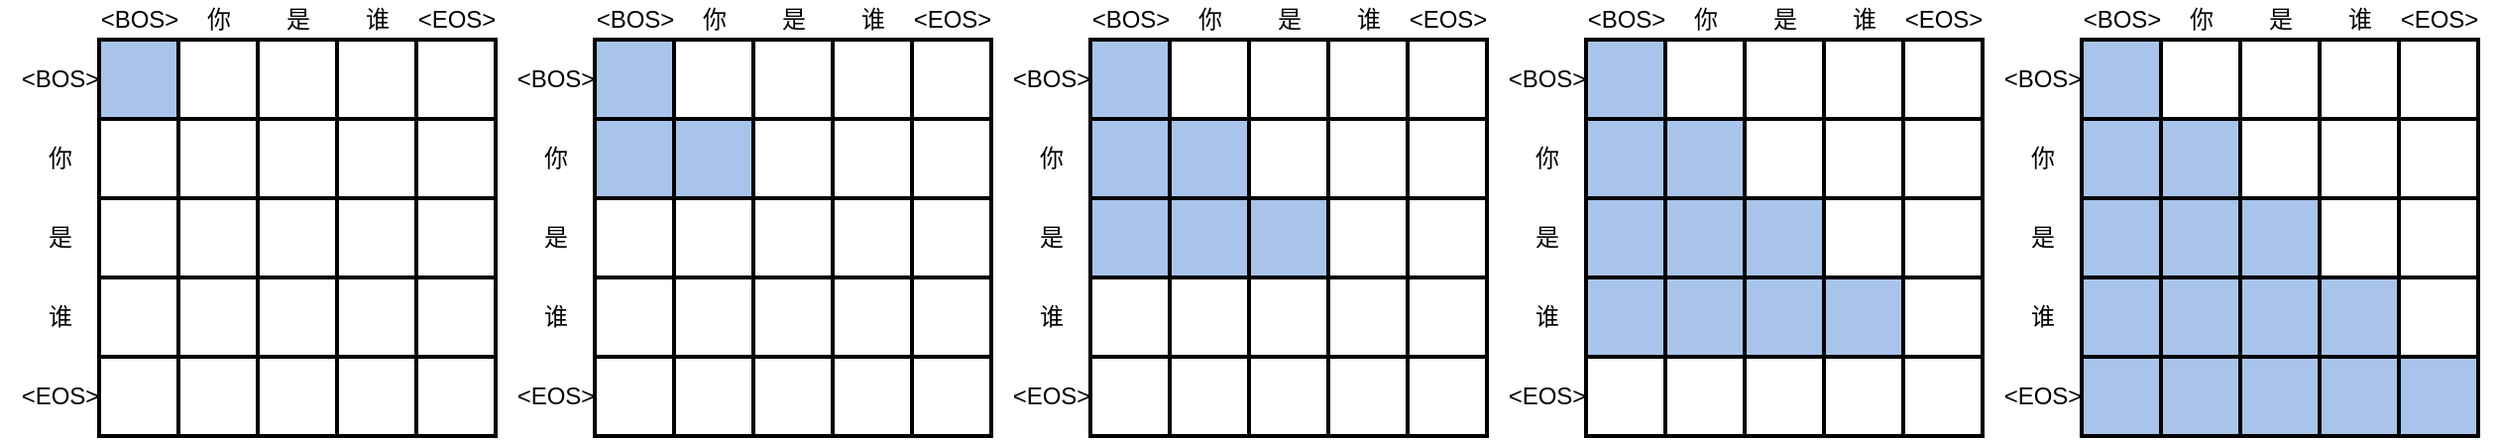 <mxfile version="17.4.2" type="device"><diagram id="vfBKyeTmNu5aD4GLY_Q3" name="第 1 页"><mxGraphModel dx="1173" dy="850" grid="1" gridSize="10" guides="1" tooltips="1" connect="1" arrows="1" fold="1" page="1" pageScale="1" pageWidth="827" pageHeight="1169" math="0" shadow="0"><root><mxCell id="0"/><mxCell id="1" parent="0"/><mxCell id="F_eoFU9YUsBl-3g7Weco-20" value="" style="rounded=0;whiteSpace=wrap;html=1;labelBorderColor=default;strokeWidth=2;fillColor=#A9C4EB;" vertex="1" parent="1"><mxGeometry x="120" y="120" width="40" height="40" as="geometry"/></mxCell><mxCell id="F_eoFU9YUsBl-3g7Weco-27" value="" style="rounded=0;whiteSpace=wrap;html=1;labelBorderColor=default;strokeWidth=2;fillColor=default;" vertex="1" parent="1"><mxGeometry x="160" y="120" width="40" height="40" as="geometry"/></mxCell><mxCell id="F_eoFU9YUsBl-3g7Weco-28" value="" style="rounded=0;whiteSpace=wrap;html=1;labelBorderColor=default;strokeWidth=2;fillColor=default;" vertex="1" parent="1"><mxGeometry x="200" y="160" width="40" height="40" as="geometry"/></mxCell><mxCell id="F_eoFU9YUsBl-3g7Weco-29" value="" style="rounded=0;whiteSpace=wrap;html=1;labelBorderColor=default;strokeWidth=2;fillColor=default;" vertex="1" parent="1"><mxGeometry x="160" y="200" width="40" height="40" as="geometry"/></mxCell><mxCell id="F_eoFU9YUsBl-3g7Weco-30" value="" style="rounded=0;whiteSpace=wrap;html=1;labelBorderColor=default;strokeWidth=2;fillColor=default;" vertex="1" parent="1"><mxGeometry x="120" y="200" width="40" height="40" as="geometry"/></mxCell><mxCell id="F_eoFU9YUsBl-3g7Weco-31" value="" style="rounded=0;whiteSpace=wrap;html=1;labelBorderColor=default;strokeWidth=2;fillColor=default;" vertex="1" parent="1"><mxGeometry x="120" y="160" width="40" height="40" as="geometry"/></mxCell><mxCell id="F_eoFU9YUsBl-3g7Weco-32" value="" style="rounded=0;whiteSpace=wrap;html=1;labelBorderColor=default;strokeWidth=2;fillColor=default;" vertex="1" parent="1"><mxGeometry x="200" y="120" width="40" height="40" as="geometry"/></mxCell><mxCell id="F_eoFU9YUsBl-3g7Weco-33" value="" style="rounded=0;whiteSpace=wrap;html=1;labelBorderColor=default;strokeWidth=2;fillColor=default;" vertex="1" parent="1"><mxGeometry x="200" y="200" width="40" height="40" as="geometry"/></mxCell><mxCell id="F_eoFU9YUsBl-3g7Weco-34" value="" style="rounded=0;whiteSpace=wrap;html=1;labelBorderColor=default;strokeWidth=2;fillColor=default;" vertex="1" parent="1"><mxGeometry x="160" y="160" width="40" height="40" as="geometry"/></mxCell><mxCell id="F_eoFU9YUsBl-3g7Weco-36" value="" style="rounded=0;whiteSpace=wrap;html=1;labelBorderColor=default;strokeWidth=2;fillColor=default;" vertex="1" parent="1"><mxGeometry x="240" y="160" width="40" height="40" as="geometry"/></mxCell><mxCell id="F_eoFU9YUsBl-3g7Weco-37" value="" style="rounded=0;whiteSpace=wrap;html=1;labelBorderColor=default;strokeWidth=2;fillColor=default;" vertex="1" parent="1"><mxGeometry x="240" y="120" width="40" height="40" as="geometry"/></mxCell><mxCell id="F_eoFU9YUsBl-3g7Weco-38" value="" style="rounded=0;whiteSpace=wrap;html=1;labelBorderColor=default;strokeWidth=2;fillColor=default;" vertex="1" parent="1"><mxGeometry x="240" y="200" width="40" height="40" as="geometry"/></mxCell><mxCell id="F_eoFU9YUsBl-3g7Weco-39" value="" style="rounded=0;whiteSpace=wrap;html=1;labelBorderColor=default;strokeWidth=2;fillColor=default;" vertex="1" parent="1"><mxGeometry x="160" y="240" width="40" height="40" as="geometry"/></mxCell><mxCell id="F_eoFU9YUsBl-3g7Weco-40" value="" style="rounded=0;whiteSpace=wrap;html=1;labelBorderColor=default;strokeWidth=2;fillColor=default;" vertex="1" parent="1"><mxGeometry x="120" y="240" width="40" height="40" as="geometry"/></mxCell><mxCell id="F_eoFU9YUsBl-3g7Weco-41" value="" style="rounded=0;whiteSpace=wrap;html=1;labelBorderColor=default;strokeWidth=2;fillColor=default;" vertex="1" parent="1"><mxGeometry x="200" y="240" width="40" height="40" as="geometry"/></mxCell><mxCell id="F_eoFU9YUsBl-3g7Weco-42" value="" style="rounded=0;whiteSpace=wrap;html=1;labelBorderColor=default;strokeWidth=2;fillColor=default;" vertex="1" parent="1"><mxGeometry x="240" y="240" width="40" height="40" as="geometry"/></mxCell><mxCell id="F_eoFU9YUsBl-3g7Weco-43" value="&amp;lt;BOS&amp;gt;" style="text;html=1;align=center;verticalAlign=middle;resizable=0;points=[];autosize=1;strokeColor=none;fillColor=none;" vertex="1" parent="1"><mxGeometry x="110" y="100" width="60" height="20" as="geometry"/></mxCell><mxCell id="F_eoFU9YUsBl-3g7Weco-44" value="你" style="text;html=1;align=center;verticalAlign=middle;resizable=0;points=[];autosize=1;strokeColor=none;fillColor=none;" vertex="1" parent="1"><mxGeometry x="165" y="100" width="30" height="20" as="geometry"/></mxCell><mxCell id="F_eoFU9YUsBl-3g7Weco-45" value="是" style="text;html=1;align=center;verticalAlign=middle;resizable=0;points=[];autosize=1;strokeColor=none;fillColor=none;" vertex="1" parent="1"><mxGeometry x="205" y="100" width="30" height="20" as="geometry"/></mxCell><mxCell id="F_eoFU9YUsBl-3g7Weco-46" value="谁" style="text;html=1;align=center;verticalAlign=middle;resizable=0;points=[];autosize=1;strokeColor=none;fillColor=none;" vertex="1" parent="1"><mxGeometry x="245" y="100" width="30" height="20" as="geometry"/></mxCell><mxCell id="F_eoFU9YUsBl-3g7Weco-47" value="" style="rounded=0;whiteSpace=wrap;html=1;labelBorderColor=default;strokeWidth=2;fillColor=default;" vertex="1" parent="1"><mxGeometry x="280" y="160" width="40" height="40" as="geometry"/></mxCell><mxCell id="F_eoFU9YUsBl-3g7Weco-48" value="" style="rounded=0;whiteSpace=wrap;html=1;labelBorderColor=default;strokeWidth=2;fillColor=default;" vertex="1" parent="1"><mxGeometry x="280" y="120" width="40" height="40" as="geometry"/></mxCell><mxCell id="F_eoFU9YUsBl-3g7Weco-49" value="" style="rounded=0;whiteSpace=wrap;html=1;labelBorderColor=default;strokeWidth=2;fillColor=default;" vertex="1" parent="1"><mxGeometry x="280" y="200" width="40" height="40" as="geometry"/></mxCell><mxCell id="F_eoFU9YUsBl-3g7Weco-50" value="" style="rounded=0;whiteSpace=wrap;html=1;labelBorderColor=default;strokeWidth=2;fillColor=default;" vertex="1" parent="1"><mxGeometry x="280" y="240" width="40" height="40" as="geometry"/></mxCell><mxCell id="F_eoFU9YUsBl-3g7Weco-51" value="" style="rounded=0;whiteSpace=wrap;html=1;labelBorderColor=default;strokeWidth=2;fillColor=default;" vertex="1" parent="1"><mxGeometry x="160" y="280" width="40" height="40" as="geometry"/></mxCell><mxCell id="F_eoFU9YUsBl-3g7Weco-52" value="" style="rounded=0;whiteSpace=wrap;html=1;labelBorderColor=default;strokeWidth=2;fillColor=default;" vertex="1" parent="1"><mxGeometry x="120" y="280" width="40" height="40" as="geometry"/></mxCell><mxCell id="F_eoFU9YUsBl-3g7Weco-53" value="" style="rounded=0;whiteSpace=wrap;html=1;labelBorderColor=default;strokeWidth=2;fillColor=default;" vertex="1" parent="1"><mxGeometry x="200" y="280" width="40" height="40" as="geometry"/></mxCell><mxCell id="F_eoFU9YUsBl-3g7Weco-54" value="" style="rounded=0;whiteSpace=wrap;html=1;labelBorderColor=default;strokeWidth=2;fillColor=default;" vertex="1" parent="1"><mxGeometry x="240" y="280" width="40" height="40" as="geometry"/></mxCell><mxCell id="F_eoFU9YUsBl-3g7Weco-55" value="" style="rounded=0;whiteSpace=wrap;html=1;labelBorderColor=default;strokeWidth=2;fillColor=default;" vertex="1" parent="1"><mxGeometry x="280" y="280" width="40" height="40" as="geometry"/></mxCell><mxCell id="F_eoFU9YUsBl-3g7Weco-56" value="&amp;lt;EOS&amp;gt;" style="text;html=1;align=center;verticalAlign=middle;resizable=0;points=[];autosize=1;strokeColor=none;fillColor=none;" vertex="1" parent="1"><mxGeometry x="270" y="100" width="60" height="20" as="geometry"/></mxCell><mxCell id="F_eoFU9YUsBl-3g7Weco-57" value="&amp;lt;BOS&amp;gt;" style="text;html=1;align=center;verticalAlign=middle;resizable=0;points=[];autosize=1;strokeColor=none;fillColor=none;" vertex="1" parent="1"><mxGeometry x="70" y="130" width="60" height="20" as="geometry"/></mxCell><mxCell id="F_eoFU9YUsBl-3g7Weco-58" value="你" style="text;html=1;align=center;verticalAlign=middle;resizable=0;points=[];autosize=1;strokeColor=none;fillColor=none;" vertex="1" parent="1"><mxGeometry x="85" y="170" width="30" height="20" as="geometry"/></mxCell><mxCell id="F_eoFU9YUsBl-3g7Weco-59" value="是" style="text;html=1;align=center;verticalAlign=middle;resizable=0;points=[];autosize=1;strokeColor=none;fillColor=none;" vertex="1" parent="1"><mxGeometry x="85" y="210" width="30" height="20" as="geometry"/></mxCell><mxCell id="F_eoFU9YUsBl-3g7Weco-60" value="谁" style="text;html=1;align=center;verticalAlign=middle;resizable=0;points=[];autosize=1;strokeColor=none;fillColor=none;" vertex="1" parent="1"><mxGeometry x="85" y="250" width="30" height="20" as="geometry"/></mxCell><mxCell id="F_eoFU9YUsBl-3g7Weco-61" value="&amp;lt;EOS&amp;gt;" style="text;html=1;align=center;verticalAlign=middle;resizable=0;points=[];autosize=1;strokeColor=none;fillColor=none;" vertex="1" parent="1"><mxGeometry x="70" y="290" width="60" height="20" as="geometry"/></mxCell><mxCell id="F_eoFU9YUsBl-3g7Weco-162" value="" style="rounded=0;whiteSpace=wrap;html=1;labelBorderColor=default;strokeWidth=2;fillColor=#A9C4EB;" vertex="1" parent="1"><mxGeometry x="370" y="120" width="40" height="40" as="geometry"/></mxCell><mxCell id="F_eoFU9YUsBl-3g7Weco-163" value="" style="rounded=0;whiteSpace=wrap;html=1;labelBorderColor=default;strokeWidth=2;fillColor=none;" vertex="1" parent="1"><mxGeometry x="410" y="120" width="40" height="40" as="geometry"/></mxCell><mxCell id="F_eoFU9YUsBl-3g7Weco-164" value="" style="rounded=0;whiteSpace=wrap;html=1;labelBorderColor=default;strokeWidth=2;fillColor=default;" vertex="1" parent="1"><mxGeometry x="450" y="160" width="40" height="40" as="geometry"/></mxCell><mxCell id="F_eoFU9YUsBl-3g7Weco-165" value="" style="rounded=0;whiteSpace=wrap;html=1;labelBorderColor=default;strokeWidth=2;fillColor=default;" vertex="1" parent="1"><mxGeometry x="410" y="200" width="40" height="40" as="geometry"/></mxCell><mxCell id="F_eoFU9YUsBl-3g7Weco-166" value="" style="rounded=0;whiteSpace=wrap;html=1;labelBorderColor=default;strokeWidth=2;fillColor=default;" vertex="1" parent="1"><mxGeometry x="370" y="200" width="40" height="40" as="geometry"/></mxCell><mxCell id="F_eoFU9YUsBl-3g7Weco-167" value="" style="rounded=0;whiteSpace=wrap;html=1;labelBorderColor=default;strokeWidth=2;fillColor=#A9C4EB;" vertex="1" parent="1"><mxGeometry x="370" y="160" width="40" height="40" as="geometry"/></mxCell><mxCell id="F_eoFU9YUsBl-3g7Weco-168" value="" style="rounded=0;whiteSpace=wrap;html=1;labelBorderColor=default;strokeWidth=2;fillColor=default;" vertex="1" parent="1"><mxGeometry x="450" y="120" width="40" height="40" as="geometry"/></mxCell><mxCell id="F_eoFU9YUsBl-3g7Weco-169" value="" style="rounded=0;whiteSpace=wrap;html=1;labelBorderColor=default;strokeWidth=2;fillColor=default;" vertex="1" parent="1"><mxGeometry x="450" y="200" width="40" height="40" as="geometry"/></mxCell><mxCell id="F_eoFU9YUsBl-3g7Weco-170" value="" style="rounded=0;whiteSpace=wrap;html=1;labelBorderColor=default;strokeWidth=2;fillColor=#A9C4EB;" vertex="1" parent="1"><mxGeometry x="410" y="160" width="40" height="40" as="geometry"/></mxCell><mxCell id="F_eoFU9YUsBl-3g7Weco-171" value="" style="rounded=0;whiteSpace=wrap;html=1;labelBorderColor=default;strokeWidth=2;fillColor=default;" vertex="1" parent="1"><mxGeometry x="490" y="160" width="40" height="40" as="geometry"/></mxCell><mxCell id="F_eoFU9YUsBl-3g7Weco-172" value="" style="rounded=0;whiteSpace=wrap;html=1;labelBorderColor=default;strokeWidth=2;fillColor=default;" vertex="1" parent="1"><mxGeometry x="490" y="120" width="40" height="40" as="geometry"/></mxCell><mxCell id="F_eoFU9YUsBl-3g7Weco-173" value="" style="rounded=0;whiteSpace=wrap;html=1;labelBorderColor=default;strokeWidth=2;fillColor=default;" vertex="1" parent="1"><mxGeometry x="490" y="200" width="40" height="40" as="geometry"/></mxCell><mxCell id="F_eoFU9YUsBl-3g7Weco-174" value="" style="rounded=0;whiteSpace=wrap;html=1;labelBorderColor=default;strokeWidth=2;fillColor=default;" vertex="1" parent="1"><mxGeometry x="410" y="240" width="40" height="40" as="geometry"/></mxCell><mxCell id="F_eoFU9YUsBl-3g7Weco-175" value="" style="rounded=0;whiteSpace=wrap;html=1;labelBorderColor=default;strokeWidth=2;fillColor=default;" vertex="1" parent="1"><mxGeometry x="370" y="240" width="40" height="40" as="geometry"/></mxCell><mxCell id="F_eoFU9YUsBl-3g7Weco-176" value="" style="rounded=0;whiteSpace=wrap;html=1;labelBorderColor=default;strokeWidth=2;fillColor=default;" vertex="1" parent="1"><mxGeometry x="450" y="240" width="40" height="40" as="geometry"/></mxCell><mxCell id="F_eoFU9YUsBl-3g7Weco-177" value="" style="rounded=0;whiteSpace=wrap;html=1;labelBorderColor=default;strokeWidth=2;fillColor=default;" vertex="1" parent="1"><mxGeometry x="490" y="240" width="40" height="40" as="geometry"/></mxCell><mxCell id="F_eoFU9YUsBl-3g7Weco-178" value="&amp;lt;BOS&amp;gt;" style="text;html=1;align=center;verticalAlign=middle;resizable=0;points=[];autosize=1;strokeColor=none;fillColor=none;" vertex="1" parent="1"><mxGeometry x="360" y="100" width="60" height="20" as="geometry"/></mxCell><mxCell id="F_eoFU9YUsBl-3g7Weco-179" value="你" style="text;html=1;align=center;verticalAlign=middle;resizable=0;points=[];autosize=1;strokeColor=none;fillColor=none;" vertex="1" parent="1"><mxGeometry x="415" y="100" width="30" height="20" as="geometry"/></mxCell><mxCell id="F_eoFU9YUsBl-3g7Weco-180" value="是" style="text;html=1;align=center;verticalAlign=middle;resizable=0;points=[];autosize=1;strokeColor=none;fillColor=none;" vertex="1" parent="1"><mxGeometry x="455" y="100" width="30" height="20" as="geometry"/></mxCell><mxCell id="F_eoFU9YUsBl-3g7Weco-181" value="谁" style="text;html=1;align=center;verticalAlign=middle;resizable=0;points=[];autosize=1;strokeColor=none;fillColor=none;" vertex="1" parent="1"><mxGeometry x="495" y="100" width="30" height="20" as="geometry"/></mxCell><mxCell id="F_eoFU9YUsBl-3g7Weco-182" value="" style="rounded=0;whiteSpace=wrap;html=1;labelBorderColor=default;strokeWidth=2;fillColor=default;" vertex="1" parent="1"><mxGeometry x="530" y="160" width="40" height="40" as="geometry"/></mxCell><mxCell id="F_eoFU9YUsBl-3g7Weco-183" value="" style="rounded=0;whiteSpace=wrap;html=1;labelBorderColor=default;strokeWidth=2;fillColor=default;" vertex="1" parent="1"><mxGeometry x="530" y="120" width="40" height="40" as="geometry"/></mxCell><mxCell id="F_eoFU9YUsBl-3g7Weco-184" value="" style="rounded=0;whiteSpace=wrap;html=1;labelBorderColor=default;strokeWidth=2;fillColor=default;" vertex="1" parent="1"><mxGeometry x="530" y="200" width="40" height="40" as="geometry"/></mxCell><mxCell id="F_eoFU9YUsBl-3g7Weco-185" value="" style="rounded=0;whiteSpace=wrap;html=1;labelBorderColor=default;strokeWidth=2;fillColor=default;" vertex="1" parent="1"><mxGeometry x="530" y="240" width="40" height="40" as="geometry"/></mxCell><mxCell id="F_eoFU9YUsBl-3g7Weco-186" value="" style="rounded=0;whiteSpace=wrap;html=1;labelBorderColor=default;strokeWidth=2;fillColor=default;" vertex="1" parent="1"><mxGeometry x="410" y="280" width="40" height="40" as="geometry"/></mxCell><mxCell id="F_eoFU9YUsBl-3g7Weco-187" value="" style="rounded=0;whiteSpace=wrap;html=1;labelBorderColor=default;strokeWidth=2;fillColor=default;" vertex="1" parent="1"><mxGeometry x="370" y="280" width="40" height="40" as="geometry"/></mxCell><mxCell id="F_eoFU9YUsBl-3g7Weco-188" value="" style="rounded=0;whiteSpace=wrap;html=1;labelBorderColor=default;strokeWidth=2;fillColor=default;" vertex="1" parent="1"><mxGeometry x="450" y="280" width="40" height="40" as="geometry"/></mxCell><mxCell id="F_eoFU9YUsBl-3g7Weco-189" value="" style="rounded=0;whiteSpace=wrap;html=1;labelBorderColor=default;strokeWidth=2;fillColor=default;" vertex="1" parent="1"><mxGeometry x="490" y="280" width="40" height="40" as="geometry"/></mxCell><mxCell id="F_eoFU9YUsBl-3g7Weco-190" value="" style="rounded=0;whiteSpace=wrap;html=1;labelBorderColor=default;strokeWidth=2;fillColor=default;" vertex="1" parent="1"><mxGeometry x="530" y="280" width="40" height="40" as="geometry"/></mxCell><mxCell id="F_eoFU9YUsBl-3g7Weco-191" value="&amp;lt;EOS&amp;gt;" style="text;html=1;align=center;verticalAlign=middle;resizable=0;points=[];autosize=1;strokeColor=none;fillColor=none;" vertex="1" parent="1"><mxGeometry x="520" y="100" width="60" height="20" as="geometry"/></mxCell><mxCell id="F_eoFU9YUsBl-3g7Weco-192" value="&amp;lt;BOS&amp;gt;" style="text;html=1;align=center;verticalAlign=middle;resizable=0;points=[];autosize=1;strokeColor=none;fillColor=none;" vertex="1" parent="1"><mxGeometry x="320" y="130" width="60" height="20" as="geometry"/></mxCell><mxCell id="F_eoFU9YUsBl-3g7Weco-193" value="你" style="text;html=1;align=center;verticalAlign=middle;resizable=0;points=[];autosize=1;strokeColor=none;fillColor=none;" vertex="1" parent="1"><mxGeometry x="335" y="170" width="30" height="20" as="geometry"/></mxCell><mxCell id="F_eoFU9YUsBl-3g7Weco-194" value="是" style="text;html=1;align=center;verticalAlign=middle;resizable=0;points=[];autosize=1;strokeColor=none;fillColor=none;" vertex="1" parent="1"><mxGeometry x="335" y="210" width="30" height="20" as="geometry"/></mxCell><mxCell id="F_eoFU9YUsBl-3g7Weco-195" value="谁" style="text;html=1;align=center;verticalAlign=middle;resizable=0;points=[];autosize=1;strokeColor=none;fillColor=none;" vertex="1" parent="1"><mxGeometry x="335" y="250" width="30" height="20" as="geometry"/></mxCell><mxCell id="F_eoFU9YUsBl-3g7Weco-196" value="&amp;lt;EOS&amp;gt;" style="text;html=1;align=center;verticalAlign=middle;resizable=0;points=[];autosize=1;strokeColor=none;fillColor=none;" vertex="1" parent="1"><mxGeometry x="320" y="290" width="60" height="20" as="geometry"/></mxCell><mxCell id="F_eoFU9YUsBl-3g7Weco-197" value="" style="rounded=0;whiteSpace=wrap;html=1;labelBorderColor=default;strokeWidth=2;fillColor=#A9C4EB;" vertex="1" parent="1"><mxGeometry x="620" y="120" width="40" height="40" as="geometry"/></mxCell><mxCell id="F_eoFU9YUsBl-3g7Weco-198" value="" style="rounded=0;whiteSpace=wrap;html=1;labelBorderColor=default;strokeWidth=2;fillColor=none;" vertex="1" parent="1"><mxGeometry x="660" y="120" width="40" height="40" as="geometry"/></mxCell><mxCell id="F_eoFU9YUsBl-3g7Weco-199" value="" style="rounded=0;whiteSpace=wrap;html=1;labelBorderColor=default;strokeWidth=2;fillColor=none;" vertex="1" parent="1"><mxGeometry x="700" y="160" width="40" height="40" as="geometry"/></mxCell><mxCell id="F_eoFU9YUsBl-3g7Weco-200" value="" style="rounded=0;whiteSpace=wrap;html=1;labelBorderColor=default;strokeWidth=2;fillColor=#A9C4EB;" vertex="1" parent="1"><mxGeometry x="660" y="200" width="40" height="40" as="geometry"/></mxCell><mxCell id="F_eoFU9YUsBl-3g7Weco-201" value="" style="rounded=0;whiteSpace=wrap;html=1;labelBorderColor=default;strokeWidth=2;fillColor=#A9C4EB;" vertex="1" parent="1"><mxGeometry x="620" y="200" width="40" height="40" as="geometry"/></mxCell><mxCell id="F_eoFU9YUsBl-3g7Weco-202" value="" style="rounded=0;whiteSpace=wrap;html=1;labelBorderColor=default;strokeWidth=2;fillColor=#A9C4EB;" vertex="1" parent="1"><mxGeometry x="620" y="160" width="40" height="40" as="geometry"/></mxCell><mxCell id="F_eoFU9YUsBl-3g7Weco-203" value="" style="rounded=0;whiteSpace=wrap;html=1;labelBorderColor=default;strokeWidth=2;fillColor=none;" vertex="1" parent="1"><mxGeometry x="700" y="120" width="40" height="40" as="geometry"/></mxCell><mxCell id="F_eoFU9YUsBl-3g7Weco-204" value="" style="rounded=0;whiteSpace=wrap;html=1;labelBorderColor=default;strokeWidth=2;fillColor=#A9C4EB;" vertex="1" parent="1"><mxGeometry x="700" y="200" width="40" height="40" as="geometry"/></mxCell><mxCell id="F_eoFU9YUsBl-3g7Weco-205" value="" style="rounded=0;whiteSpace=wrap;html=1;labelBorderColor=default;strokeWidth=2;fillColor=#A9C4EB;" vertex="1" parent="1"><mxGeometry x="660" y="160" width="40" height="40" as="geometry"/></mxCell><mxCell id="F_eoFU9YUsBl-3g7Weco-206" value="" style="rounded=0;whiteSpace=wrap;html=1;labelBorderColor=default;strokeWidth=2;fillColor=default;" vertex="1" parent="1"><mxGeometry x="740" y="160" width="40" height="40" as="geometry"/></mxCell><mxCell id="F_eoFU9YUsBl-3g7Weco-207" value="" style="rounded=0;whiteSpace=wrap;html=1;labelBorderColor=default;strokeWidth=2;fillColor=default;" vertex="1" parent="1"><mxGeometry x="740" y="120" width="40" height="40" as="geometry"/></mxCell><mxCell id="F_eoFU9YUsBl-3g7Weco-208" value="" style="rounded=0;whiteSpace=wrap;html=1;labelBorderColor=default;strokeWidth=2;fillColor=default;" vertex="1" parent="1"><mxGeometry x="740" y="200" width="40" height="40" as="geometry"/></mxCell><mxCell id="F_eoFU9YUsBl-3g7Weco-209" value="" style="rounded=0;whiteSpace=wrap;html=1;labelBorderColor=default;strokeWidth=2;fillColor=default;" vertex="1" parent="1"><mxGeometry x="660" y="240" width="40" height="40" as="geometry"/></mxCell><mxCell id="F_eoFU9YUsBl-3g7Weco-210" value="" style="rounded=0;whiteSpace=wrap;html=1;labelBorderColor=default;strokeWidth=2;fillColor=default;" vertex="1" parent="1"><mxGeometry x="620" y="240" width="40" height="40" as="geometry"/></mxCell><mxCell id="F_eoFU9YUsBl-3g7Weco-211" value="" style="rounded=0;whiteSpace=wrap;html=1;labelBorderColor=default;strokeWidth=2;fillColor=default;" vertex="1" parent="1"><mxGeometry x="700" y="240" width="40" height="40" as="geometry"/></mxCell><mxCell id="F_eoFU9YUsBl-3g7Weco-212" value="" style="rounded=0;whiteSpace=wrap;html=1;labelBorderColor=default;strokeWidth=2;fillColor=default;" vertex="1" parent="1"><mxGeometry x="740" y="240" width="40" height="40" as="geometry"/></mxCell><mxCell id="F_eoFU9YUsBl-3g7Weco-213" value="&amp;lt;BOS&amp;gt;" style="text;html=1;align=center;verticalAlign=middle;resizable=0;points=[];autosize=1;strokeColor=none;fillColor=none;" vertex="1" parent="1"><mxGeometry x="610" y="100" width="60" height="20" as="geometry"/></mxCell><mxCell id="F_eoFU9YUsBl-3g7Weco-214" value="你" style="text;html=1;align=center;verticalAlign=middle;resizable=0;points=[];autosize=1;strokeColor=none;fillColor=none;" vertex="1" parent="1"><mxGeometry x="665" y="100" width="30" height="20" as="geometry"/></mxCell><mxCell id="F_eoFU9YUsBl-3g7Weco-215" value="是" style="text;html=1;align=center;verticalAlign=middle;resizable=0;points=[];autosize=1;strokeColor=none;fillColor=none;" vertex="1" parent="1"><mxGeometry x="705" y="100" width="30" height="20" as="geometry"/></mxCell><mxCell id="F_eoFU9YUsBl-3g7Weco-216" value="谁" style="text;html=1;align=center;verticalAlign=middle;resizable=0;points=[];autosize=1;strokeColor=none;fillColor=none;" vertex="1" parent="1"><mxGeometry x="745" y="100" width="30" height="20" as="geometry"/></mxCell><mxCell id="F_eoFU9YUsBl-3g7Weco-217" value="" style="rounded=0;whiteSpace=wrap;html=1;labelBorderColor=default;strokeWidth=2;fillColor=default;" vertex="1" parent="1"><mxGeometry x="780" y="160" width="40" height="40" as="geometry"/></mxCell><mxCell id="F_eoFU9YUsBl-3g7Weco-218" value="" style="rounded=0;whiteSpace=wrap;html=1;labelBorderColor=default;strokeWidth=2;fillColor=default;" vertex="1" parent="1"><mxGeometry x="780" y="120" width="40" height="40" as="geometry"/></mxCell><mxCell id="F_eoFU9YUsBl-3g7Weco-219" value="" style="rounded=0;whiteSpace=wrap;html=1;labelBorderColor=default;strokeWidth=2;fillColor=default;" vertex="1" parent="1"><mxGeometry x="780" y="200" width="40" height="40" as="geometry"/></mxCell><mxCell id="F_eoFU9YUsBl-3g7Weco-220" value="" style="rounded=0;whiteSpace=wrap;html=1;labelBorderColor=default;strokeWidth=2;fillColor=default;" vertex="1" parent="1"><mxGeometry x="780" y="240" width="40" height="40" as="geometry"/></mxCell><mxCell id="F_eoFU9YUsBl-3g7Weco-221" value="" style="rounded=0;whiteSpace=wrap;html=1;labelBorderColor=default;strokeWidth=2;fillColor=default;" vertex="1" parent="1"><mxGeometry x="660" y="280" width="40" height="40" as="geometry"/></mxCell><mxCell id="F_eoFU9YUsBl-3g7Weco-222" value="" style="rounded=0;whiteSpace=wrap;html=1;labelBorderColor=default;strokeWidth=2;fillColor=default;" vertex="1" parent="1"><mxGeometry x="620" y="280" width="40" height="40" as="geometry"/></mxCell><mxCell id="F_eoFU9YUsBl-3g7Weco-223" value="" style="rounded=0;whiteSpace=wrap;html=1;labelBorderColor=default;strokeWidth=2;fillColor=default;" vertex="1" parent="1"><mxGeometry x="700" y="280" width="40" height="40" as="geometry"/></mxCell><mxCell id="F_eoFU9YUsBl-3g7Weco-224" value="" style="rounded=0;whiteSpace=wrap;html=1;labelBorderColor=default;strokeWidth=2;fillColor=default;" vertex="1" parent="1"><mxGeometry x="740" y="280" width="40" height="40" as="geometry"/></mxCell><mxCell id="F_eoFU9YUsBl-3g7Weco-225" value="" style="rounded=0;whiteSpace=wrap;html=1;labelBorderColor=default;strokeWidth=2;fillColor=default;" vertex="1" parent="1"><mxGeometry x="780" y="280" width="40" height="40" as="geometry"/></mxCell><mxCell id="F_eoFU9YUsBl-3g7Weco-226" value="&amp;lt;EOS&amp;gt;" style="text;html=1;align=center;verticalAlign=middle;resizable=0;points=[];autosize=1;strokeColor=none;fillColor=none;" vertex="1" parent="1"><mxGeometry x="770" y="100" width="60" height="20" as="geometry"/></mxCell><mxCell id="F_eoFU9YUsBl-3g7Weco-227" value="&amp;lt;BOS&amp;gt;" style="text;html=1;align=center;verticalAlign=middle;resizable=0;points=[];autosize=1;strokeColor=none;fillColor=none;" vertex="1" parent="1"><mxGeometry x="570" y="130" width="60" height="20" as="geometry"/></mxCell><mxCell id="F_eoFU9YUsBl-3g7Weco-228" value="你" style="text;html=1;align=center;verticalAlign=middle;resizable=0;points=[];autosize=1;strokeColor=none;fillColor=none;" vertex="1" parent="1"><mxGeometry x="585" y="170" width="30" height="20" as="geometry"/></mxCell><mxCell id="F_eoFU9YUsBl-3g7Weco-229" value="是" style="text;html=1;align=center;verticalAlign=middle;resizable=0;points=[];autosize=1;strokeColor=none;fillColor=none;" vertex="1" parent="1"><mxGeometry x="585" y="210" width="30" height="20" as="geometry"/></mxCell><mxCell id="F_eoFU9YUsBl-3g7Weco-230" value="谁" style="text;html=1;align=center;verticalAlign=middle;resizable=0;points=[];autosize=1;strokeColor=none;fillColor=none;" vertex="1" parent="1"><mxGeometry x="585" y="250" width="30" height="20" as="geometry"/></mxCell><mxCell id="F_eoFU9YUsBl-3g7Weco-231" value="&amp;lt;EOS&amp;gt;" style="text;html=1;align=center;verticalAlign=middle;resizable=0;points=[];autosize=1;strokeColor=none;fillColor=none;" vertex="1" parent="1"><mxGeometry x="570" y="290" width="60" height="20" as="geometry"/></mxCell><mxCell id="F_eoFU9YUsBl-3g7Weco-232" value="" style="rounded=0;whiteSpace=wrap;html=1;labelBorderColor=default;strokeWidth=2;fillColor=#A9C4EB;" vertex="1" parent="1"><mxGeometry x="870" y="120" width="40" height="40" as="geometry"/></mxCell><mxCell id="F_eoFU9YUsBl-3g7Weco-233" value="" style="rounded=0;whiteSpace=wrap;html=1;labelBorderColor=default;strokeWidth=2;fillColor=none;" vertex="1" parent="1"><mxGeometry x="910" y="120" width="40" height="40" as="geometry"/></mxCell><mxCell id="F_eoFU9YUsBl-3g7Weco-234" value="" style="rounded=0;whiteSpace=wrap;html=1;labelBorderColor=default;strokeWidth=2;fillColor=none;" vertex="1" parent="1"><mxGeometry x="950" y="160" width="40" height="40" as="geometry"/></mxCell><mxCell id="F_eoFU9YUsBl-3g7Weco-235" value="" style="rounded=0;whiteSpace=wrap;html=1;labelBorderColor=default;strokeWidth=2;fillColor=#A9C4EB;" vertex="1" parent="1"><mxGeometry x="910" y="200" width="40" height="40" as="geometry"/></mxCell><mxCell id="F_eoFU9YUsBl-3g7Weco-236" value="" style="rounded=0;whiteSpace=wrap;html=1;labelBorderColor=default;strokeWidth=2;fillColor=#A9C4EB;" vertex="1" parent="1"><mxGeometry x="870" y="200" width="40" height="40" as="geometry"/></mxCell><mxCell id="F_eoFU9YUsBl-3g7Weco-237" value="" style="rounded=0;whiteSpace=wrap;html=1;labelBorderColor=default;strokeWidth=2;fillColor=#A9C4EB;" vertex="1" parent="1"><mxGeometry x="870" y="160" width="40" height="40" as="geometry"/></mxCell><mxCell id="F_eoFU9YUsBl-3g7Weco-238" value="" style="rounded=0;whiteSpace=wrap;html=1;labelBorderColor=default;strokeWidth=2;fillColor=none;" vertex="1" parent="1"><mxGeometry x="950" y="120" width="40" height="40" as="geometry"/></mxCell><mxCell id="F_eoFU9YUsBl-3g7Weco-239" value="" style="rounded=0;whiteSpace=wrap;html=1;labelBorderColor=default;strokeWidth=2;fillColor=#A9C4EB;" vertex="1" parent="1"><mxGeometry x="950" y="200" width="40" height="40" as="geometry"/></mxCell><mxCell id="F_eoFU9YUsBl-3g7Weco-240" value="" style="rounded=0;whiteSpace=wrap;html=1;labelBorderColor=default;strokeWidth=2;fillColor=#A9C4EB;" vertex="1" parent="1"><mxGeometry x="910" y="160" width="40" height="40" as="geometry"/></mxCell><mxCell id="F_eoFU9YUsBl-3g7Weco-241" value="" style="rounded=0;whiteSpace=wrap;html=1;labelBorderColor=default;strokeWidth=2;fillColor=none;" vertex="1" parent="1"><mxGeometry x="990" y="160" width="40" height="40" as="geometry"/></mxCell><mxCell id="F_eoFU9YUsBl-3g7Weco-242" value="" style="rounded=0;whiteSpace=wrap;html=1;labelBorderColor=default;strokeWidth=2;fillColor=none;" vertex="1" parent="1"><mxGeometry x="990" y="120" width="40" height="40" as="geometry"/></mxCell><mxCell id="F_eoFU9YUsBl-3g7Weco-243" value="" style="rounded=0;whiteSpace=wrap;html=1;labelBorderColor=default;strokeWidth=2;fillColor=none;" vertex="1" parent="1"><mxGeometry x="990" y="200" width="40" height="40" as="geometry"/></mxCell><mxCell id="F_eoFU9YUsBl-3g7Weco-244" value="" style="rounded=0;whiteSpace=wrap;html=1;labelBorderColor=default;strokeWidth=2;fillColor=#A9C4EB;" vertex="1" parent="1"><mxGeometry x="910" y="240" width="40" height="40" as="geometry"/></mxCell><mxCell id="F_eoFU9YUsBl-3g7Weco-245" value="" style="rounded=0;whiteSpace=wrap;html=1;labelBorderColor=default;strokeWidth=2;fillColor=#A9C4EB;" vertex="1" parent="1"><mxGeometry x="870" y="240" width="40" height="40" as="geometry"/></mxCell><mxCell id="F_eoFU9YUsBl-3g7Weco-246" value="" style="rounded=0;whiteSpace=wrap;html=1;labelBorderColor=default;strokeWidth=2;fillColor=#A9C4EB;" vertex="1" parent="1"><mxGeometry x="950" y="240" width="40" height="40" as="geometry"/></mxCell><mxCell id="F_eoFU9YUsBl-3g7Weco-247" value="" style="rounded=0;whiteSpace=wrap;html=1;labelBorderColor=default;strokeWidth=2;fillColor=#A9C4EB;" vertex="1" parent="1"><mxGeometry x="990" y="240" width="40" height="40" as="geometry"/></mxCell><mxCell id="F_eoFU9YUsBl-3g7Weco-248" value="&amp;lt;BOS&amp;gt;" style="text;html=1;align=center;verticalAlign=middle;resizable=0;points=[];autosize=1;strokeColor=none;fillColor=none;" vertex="1" parent="1"><mxGeometry x="860" y="100" width="60" height="20" as="geometry"/></mxCell><mxCell id="F_eoFU9YUsBl-3g7Weco-249" value="你" style="text;html=1;align=center;verticalAlign=middle;resizable=0;points=[];autosize=1;strokeColor=none;fillColor=none;" vertex="1" parent="1"><mxGeometry x="915" y="100" width="30" height="20" as="geometry"/></mxCell><mxCell id="F_eoFU9YUsBl-3g7Weco-250" value="是" style="text;html=1;align=center;verticalAlign=middle;resizable=0;points=[];autosize=1;strokeColor=none;fillColor=none;" vertex="1" parent="1"><mxGeometry x="955" y="100" width="30" height="20" as="geometry"/></mxCell><mxCell id="F_eoFU9YUsBl-3g7Weco-251" value="谁" style="text;html=1;align=center;verticalAlign=middle;resizable=0;points=[];autosize=1;strokeColor=none;fillColor=none;" vertex="1" parent="1"><mxGeometry x="995" y="100" width="30" height="20" as="geometry"/></mxCell><mxCell id="F_eoFU9YUsBl-3g7Weco-252" value="" style="rounded=0;whiteSpace=wrap;html=1;labelBorderColor=default;strokeWidth=2;fillColor=default;" vertex="1" parent="1"><mxGeometry x="1030" y="160" width="40" height="40" as="geometry"/></mxCell><mxCell id="F_eoFU9YUsBl-3g7Weco-253" value="" style="rounded=0;whiteSpace=wrap;html=1;labelBorderColor=default;strokeWidth=2;fillColor=default;" vertex="1" parent="1"><mxGeometry x="1030" y="120" width="40" height="40" as="geometry"/></mxCell><mxCell id="F_eoFU9YUsBl-3g7Weco-254" value="" style="rounded=0;whiteSpace=wrap;html=1;labelBorderColor=default;strokeWidth=2;fillColor=default;" vertex="1" parent="1"><mxGeometry x="1030" y="200" width="40" height="40" as="geometry"/></mxCell><mxCell id="F_eoFU9YUsBl-3g7Weco-255" value="" style="rounded=0;whiteSpace=wrap;html=1;labelBorderColor=default;strokeWidth=2;fillColor=default;" vertex="1" parent="1"><mxGeometry x="1030" y="240" width="40" height="40" as="geometry"/></mxCell><mxCell id="F_eoFU9YUsBl-3g7Weco-256" value="" style="rounded=0;whiteSpace=wrap;html=1;labelBorderColor=default;strokeWidth=2;fillColor=default;" vertex="1" parent="1"><mxGeometry x="910" y="280" width="40" height="40" as="geometry"/></mxCell><mxCell id="F_eoFU9YUsBl-3g7Weco-257" value="" style="rounded=0;whiteSpace=wrap;html=1;labelBorderColor=default;strokeWidth=2;fillColor=default;" vertex="1" parent="1"><mxGeometry x="870" y="280" width="40" height="40" as="geometry"/></mxCell><mxCell id="F_eoFU9YUsBl-3g7Weco-258" value="" style="rounded=0;whiteSpace=wrap;html=1;labelBorderColor=default;strokeWidth=2;fillColor=default;" vertex="1" parent="1"><mxGeometry x="950" y="280" width="40" height="40" as="geometry"/></mxCell><mxCell id="F_eoFU9YUsBl-3g7Weco-259" value="" style="rounded=0;whiteSpace=wrap;html=1;labelBorderColor=default;strokeWidth=2;fillColor=default;" vertex="1" parent="1"><mxGeometry x="990" y="280" width="40" height="40" as="geometry"/></mxCell><mxCell id="F_eoFU9YUsBl-3g7Weco-260" value="" style="rounded=0;whiteSpace=wrap;html=1;labelBorderColor=default;strokeWidth=2;fillColor=default;" vertex="1" parent="1"><mxGeometry x="1030" y="280" width="40" height="40" as="geometry"/></mxCell><mxCell id="F_eoFU9YUsBl-3g7Weco-261" value="&amp;lt;EOS&amp;gt;" style="text;html=1;align=center;verticalAlign=middle;resizable=0;points=[];autosize=1;strokeColor=none;fillColor=none;" vertex="1" parent="1"><mxGeometry x="1020" y="100" width="60" height="20" as="geometry"/></mxCell><mxCell id="F_eoFU9YUsBl-3g7Weco-262" value="&amp;lt;BOS&amp;gt;" style="text;html=1;align=center;verticalAlign=middle;resizable=0;points=[];autosize=1;strokeColor=none;fillColor=none;" vertex="1" parent="1"><mxGeometry x="820" y="130" width="60" height="20" as="geometry"/></mxCell><mxCell id="F_eoFU9YUsBl-3g7Weco-263" value="你" style="text;html=1;align=center;verticalAlign=middle;resizable=0;points=[];autosize=1;strokeColor=none;fillColor=none;" vertex="1" parent="1"><mxGeometry x="835" y="170" width="30" height="20" as="geometry"/></mxCell><mxCell id="F_eoFU9YUsBl-3g7Weco-264" value="是" style="text;html=1;align=center;verticalAlign=middle;resizable=0;points=[];autosize=1;strokeColor=none;fillColor=none;" vertex="1" parent="1"><mxGeometry x="835" y="210" width="30" height="20" as="geometry"/></mxCell><mxCell id="F_eoFU9YUsBl-3g7Weco-265" value="谁" style="text;html=1;align=center;verticalAlign=middle;resizable=0;points=[];autosize=1;strokeColor=none;fillColor=none;" vertex="1" parent="1"><mxGeometry x="835" y="250" width="30" height="20" as="geometry"/></mxCell><mxCell id="F_eoFU9YUsBl-3g7Weco-266" value="&amp;lt;EOS&amp;gt;" style="text;html=1;align=center;verticalAlign=middle;resizable=0;points=[];autosize=1;strokeColor=none;fillColor=none;" vertex="1" parent="1"><mxGeometry x="820" y="290" width="60" height="20" as="geometry"/></mxCell><mxCell id="F_eoFU9YUsBl-3g7Weco-267" value="" style="rounded=0;whiteSpace=wrap;html=1;labelBorderColor=default;strokeWidth=2;fillColor=#A9C4EB;" vertex="1" parent="1"><mxGeometry x="1120" y="120" width="40" height="40" as="geometry"/></mxCell><mxCell id="F_eoFU9YUsBl-3g7Weco-268" value="" style="rounded=0;whiteSpace=wrap;html=1;labelBorderColor=default;strokeWidth=2;fillColor=none;" vertex="1" parent="1"><mxGeometry x="1160" y="120" width="40" height="40" as="geometry"/></mxCell><mxCell id="F_eoFU9YUsBl-3g7Weco-269" value="" style="rounded=0;whiteSpace=wrap;html=1;labelBorderColor=default;strokeWidth=2;fillColor=none;" vertex="1" parent="1"><mxGeometry x="1200" y="160" width="40" height="40" as="geometry"/></mxCell><mxCell id="F_eoFU9YUsBl-3g7Weco-270" value="" style="rounded=0;whiteSpace=wrap;html=1;labelBorderColor=default;strokeWidth=2;fillColor=#A9C4EB;" vertex="1" parent="1"><mxGeometry x="1160" y="200" width="40" height="40" as="geometry"/></mxCell><mxCell id="F_eoFU9YUsBl-3g7Weco-271" value="" style="rounded=0;whiteSpace=wrap;html=1;labelBorderColor=default;strokeWidth=2;fillColor=#A9C4EB;" vertex="1" parent="1"><mxGeometry x="1120" y="200" width="40" height="40" as="geometry"/></mxCell><mxCell id="F_eoFU9YUsBl-3g7Weco-272" value="" style="rounded=0;whiteSpace=wrap;html=1;labelBorderColor=default;strokeWidth=2;fillColor=#A9C4EB;" vertex="1" parent="1"><mxGeometry x="1120" y="160" width="40" height="40" as="geometry"/></mxCell><mxCell id="F_eoFU9YUsBl-3g7Weco-273" value="" style="rounded=0;whiteSpace=wrap;html=1;labelBorderColor=default;strokeWidth=2;fillColor=none;" vertex="1" parent="1"><mxGeometry x="1200" y="120" width="40" height="40" as="geometry"/></mxCell><mxCell id="F_eoFU9YUsBl-3g7Weco-274" value="" style="rounded=0;whiteSpace=wrap;html=1;labelBorderColor=default;strokeWidth=2;fillColor=#A9C4EB;" vertex="1" parent="1"><mxGeometry x="1200" y="200" width="40" height="40" as="geometry"/></mxCell><mxCell id="F_eoFU9YUsBl-3g7Weco-275" value="" style="rounded=0;whiteSpace=wrap;html=1;labelBorderColor=default;strokeWidth=2;fillColor=#A9C4EB;" vertex="1" parent="1"><mxGeometry x="1160" y="160" width="40" height="40" as="geometry"/></mxCell><mxCell id="F_eoFU9YUsBl-3g7Weco-276" value="" style="rounded=0;whiteSpace=wrap;html=1;labelBorderColor=default;strokeWidth=2;fillColor=none;" vertex="1" parent="1"><mxGeometry x="1240" y="160" width="40" height="40" as="geometry"/></mxCell><mxCell id="F_eoFU9YUsBl-3g7Weco-277" value="" style="rounded=0;whiteSpace=wrap;html=1;labelBorderColor=default;strokeWidth=2;fillColor=none;" vertex="1" parent="1"><mxGeometry x="1240" y="120" width="40" height="40" as="geometry"/></mxCell><mxCell id="F_eoFU9YUsBl-3g7Weco-278" value="" style="rounded=0;whiteSpace=wrap;html=1;labelBorderColor=default;strokeWidth=2;fillColor=none;" vertex="1" parent="1"><mxGeometry x="1240" y="200" width="40" height="40" as="geometry"/></mxCell><mxCell id="F_eoFU9YUsBl-3g7Weco-279" value="" style="rounded=0;whiteSpace=wrap;html=1;labelBorderColor=default;strokeWidth=2;fillColor=#A9C4EB;" vertex="1" parent="1"><mxGeometry x="1160" y="240" width="40" height="40" as="geometry"/></mxCell><mxCell id="F_eoFU9YUsBl-3g7Weco-280" value="" style="rounded=0;whiteSpace=wrap;html=1;labelBorderColor=default;strokeWidth=2;fillColor=#A9C4EB;" vertex="1" parent="1"><mxGeometry x="1120" y="240" width="40" height="40" as="geometry"/></mxCell><mxCell id="F_eoFU9YUsBl-3g7Weco-281" value="" style="rounded=0;whiteSpace=wrap;html=1;labelBorderColor=default;strokeWidth=2;fillColor=#A9C4EB;" vertex="1" parent="1"><mxGeometry x="1200" y="240" width="40" height="40" as="geometry"/></mxCell><mxCell id="F_eoFU9YUsBl-3g7Weco-282" value="" style="rounded=0;whiteSpace=wrap;html=1;labelBorderColor=default;strokeWidth=2;fillColor=#A9C4EB;" vertex="1" parent="1"><mxGeometry x="1240" y="240" width="40" height="40" as="geometry"/></mxCell><mxCell id="F_eoFU9YUsBl-3g7Weco-283" value="&amp;lt;BOS&amp;gt;" style="text;html=1;align=center;verticalAlign=middle;resizable=0;points=[];autosize=1;strokeColor=none;fillColor=none;" vertex="1" parent="1"><mxGeometry x="1110" y="100" width="60" height="20" as="geometry"/></mxCell><mxCell id="F_eoFU9YUsBl-3g7Weco-284" value="你" style="text;html=1;align=center;verticalAlign=middle;resizable=0;points=[];autosize=1;strokeColor=none;fillColor=none;" vertex="1" parent="1"><mxGeometry x="1165" y="100" width="30" height="20" as="geometry"/></mxCell><mxCell id="F_eoFU9YUsBl-3g7Weco-285" value="是" style="text;html=1;align=center;verticalAlign=middle;resizable=0;points=[];autosize=1;strokeColor=none;fillColor=none;" vertex="1" parent="1"><mxGeometry x="1205" y="100" width="30" height="20" as="geometry"/></mxCell><mxCell id="F_eoFU9YUsBl-3g7Weco-286" value="谁" style="text;html=1;align=center;verticalAlign=middle;resizable=0;points=[];autosize=1;strokeColor=none;fillColor=none;" vertex="1" parent="1"><mxGeometry x="1245" y="100" width="30" height="20" as="geometry"/></mxCell><mxCell id="F_eoFU9YUsBl-3g7Weco-287" value="" style="rounded=0;whiteSpace=wrap;html=1;labelBorderColor=default;strokeWidth=2;fillColor=none;" vertex="1" parent="1"><mxGeometry x="1280" y="160" width="40" height="40" as="geometry"/></mxCell><mxCell id="F_eoFU9YUsBl-3g7Weco-288" value="" style="rounded=0;whiteSpace=wrap;html=1;labelBorderColor=default;strokeWidth=2;fillColor=none;" vertex="1" parent="1"><mxGeometry x="1280" y="120" width="40" height="40" as="geometry"/></mxCell><mxCell id="F_eoFU9YUsBl-3g7Weco-289" value="" style="rounded=0;whiteSpace=wrap;html=1;labelBorderColor=default;strokeWidth=2;fillColor=none;" vertex="1" parent="1"><mxGeometry x="1280" y="200" width="40" height="40" as="geometry"/></mxCell><mxCell id="F_eoFU9YUsBl-3g7Weco-290" value="" style="rounded=0;whiteSpace=wrap;html=1;labelBorderColor=default;strokeWidth=2;fillColor=none;" vertex="1" parent="1"><mxGeometry x="1280" y="240" width="40" height="40" as="geometry"/></mxCell><mxCell id="F_eoFU9YUsBl-3g7Weco-291" value="" style="rounded=0;whiteSpace=wrap;html=1;labelBorderColor=default;strokeWidth=2;fillColor=#A9C4EB;" vertex="1" parent="1"><mxGeometry x="1160" y="280" width="40" height="40" as="geometry"/></mxCell><mxCell id="F_eoFU9YUsBl-3g7Weco-292" value="" style="rounded=0;whiteSpace=wrap;html=1;labelBorderColor=default;strokeWidth=2;fillColor=#A9C4EB;" vertex="1" parent="1"><mxGeometry x="1120" y="280" width="40" height="40" as="geometry"/></mxCell><mxCell id="F_eoFU9YUsBl-3g7Weco-293" value="" style="rounded=0;whiteSpace=wrap;html=1;labelBorderColor=default;strokeWidth=2;fillColor=#A9C4EB;" vertex="1" parent="1"><mxGeometry x="1200" y="280" width="40" height="40" as="geometry"/></mxCell><mxCell id="F_eoFU9YUsBl-3g7Weco-294" value="" style="rounded=0;whiteSpace=wrap;html=1;labelBorderColor=default;strokeWidth=2;fillColor=#A9C4EB;" vertex="1" parent="1"><mxGeometry x="1240" y="280" width="40" height="40" as="geometry"/></mxCell><mxCell id="F_eoFU9YUsBl-3g7Weco-295" value="" style="rounded=0;whiteSpace=wrap;html=1;labelBorderColor=default;strokeWidth=2;fillColor=#A9C4EB;" vertex="1" parent="1"><mxGeometry x="1280" y="280" width="40" height="40" as="geometry"/></mxCell><mxCell id="F_eoFU9YUsBl-3g7Weco-296" value="&amp;lt;EOS&amp;gt;" style="text;html=1;align=center;verticalAlign=middle;resizable=0;points=[];autosize=1;strokeColor=none;fillColor=none;" vertex="1" parent="1"><mxGeometry x="1270" y="100" width="60" height="20" as="geometry"/></mxCell><mxCell id="F_eoFU9YUsBl-3g7Weco-297" value="&amp;lt;BOS&amp;gt;" style="text;html=1;align=center;verticalAlign=middle;resizable=0;points=[];autosize=1;strokeColor=none;fillColor=none;" vertex="1" parent="1"><mxGeometry x="1070" y="130" width="60" height="20" as="geometry"/></mxCell><mxCell id="F_eoFU9YUsBl-3g7Weco-298" value="你" style="text;html=1;align=center;verticalAlign=middle;resizable=0;points=[];autosize=1;strokeColor=none;fillColor=none;" vertex="1" parent="1"><mxGeometry x="1085" y="170" width="30" height="20" as="geometry"/></mxCell><mxCell id="F_eoFU9YUsBl-3g7Weco-299" value="是" style="text;html=1;align=center;verticalAlign=middle;resizable=0;points=[];autosize=1;strokeColor=none;fillColor=none;" vertex="1" parent="1"><mxGeometry x="1085" y="210" width="30" height="20" as="geometry"/></mxCell><mxCell id="F_eoFU9YUsBl-3g7Weco-300" value="谁" style="text;html=1;align=center;verticalAlign=middle;resizable=0;points=[];autosize=1;strokeColor=none;fillColor=none;" vertex="1" parent="1"><mxGeometry x="1085" y="250" width="30" height="20" as="geometry"/></mxCell><mxCell id="F_eoFU9YUsBl-3g7Weco-301" value="&amp;lt;EOS&amp;gt;" style="text;html=1;align=center;verticalAlign=middle;resizable=0;points=[];autosize=1;strokeColor=none;fillColor=none;" vertex="1" parent="1"><mxGeometry x="1070" y="290" width="60" height="20" as="geometry"/></mxCell></root></mxGraphModel></diagram></mxfile>